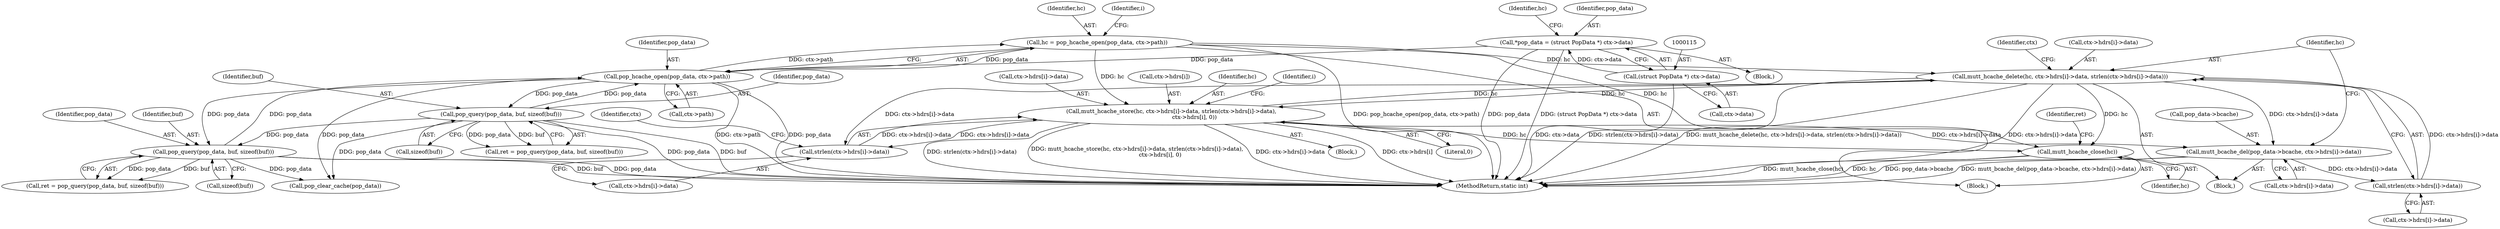 digraph "0_neomutt_9bfab35522301794483f8f9ed60820bdec9be59e_3@API" {
"1000150" [label="(Call,hc = pop_hcache_open(pop_data, ctx->path))"];
"1000152" [label="(Call,pop_hcache_open(pop_data, ctx->path))"];
"1000312" [label="(Call,pop_query(pop_data, buf, sizeof(buf)))"];
"1000228" [label="(Call,pop_query(pop_data, buf, sizeof(buf)))"];
"1000112" [label="(Call,*pop_data = (struct PopData *) ctx->data)"];
"1000114" [label="(Call,(struct PopData *) ctx->data)"];
"1000249" [label="(Call,mutt_hcache_delete(hc, ctx->hdrs[i]->data, strlen(ctx->hdrs[i]->data)))"];
"1000238" [label="(Call,mutt_bcache_del(pop_data->bcache, ctx->hdrs[i]->data))"];
"1000258" [label="(Call,strlen(ctx->hdrs[i]->data))"];
"1000275" [label="(Call,mutt_hcache_store(hc, ctx->hdrs[i]->data, strlen(ctx->hdrs[i]->data),\n                          ctx->hdrs[i], 0))"];
"1000284" [label="(Call,strlen(ctx->hdrs[i]->data))"];
"1000298" [label="(Call,mutt_hcache_close(hc))"];
"1000285" [label="(Call,ctx->hdrs[i]->data)"];
"1000116" [label="(Call,ctx->data)"];
"1000310" [label="(Call,ret = pop_query(pop_data, buf, sizeof(buf)))"];
"1000251" [label="(Call,ctx->hdrs[i]->data)"];
"1000284" [label="(Call,strlen(ctx->hdrs[i]->data))"];
"1000230" [label="(Identifier,buf)"];
"1000112" [label="(Call,*pop_data = (struct PopData *) ctx->data)"];
"1000114" [label="(Call,(struct PopData *) ctx->data)"];
"1000242" [label="(Call,ctx->hdrs[i]->data)"];
"1000249" [label="(Call,mutt_hcache_delete(hc, ctx->hdrs[i]->data, strlen(ctx->hdrs[i]->data)))"];
"1000239" [label="(Call,pop_data->bcache)"];
"1000179" [label="(Identifier,i)"];
"1000131" [label="(Block,)"];
"1000237" [label="(Block,)"];
"1000228" [label="(Call,pop_query(pop_data, buf, sizeof(buf)))"];
"1000298" [label="(Call,mutt_hcache_close(hc))"];
"1000297" [label="(Literal,0)"];
"1000274" [label="(Block,)"];
"1000258" [label="(Call,strlen(ctx->hdrs[i]->data))"];
"1000277" [label="(Call,ctx->hdrs[i]->data)"];
"1000315" [label="(Call,sizeof(buf))"];
"1000270" [label="(Identifier,ctx)"];
"1000151" [label="(Identifier,hc)"];
"1000275" [label="(Call,mutt_hcache_store(hc, ctx->hdrs[i]->data, strlen(ctx->hdrs[i]->data),\n                          ctx->hdrs[i], 0))"];
"1000150" [label="(Call,hc = pop_hcache_open(pop_data, ctx->path))"];
"1000229" [label="(Identifier,pop_data)"];
"1000226" [label="(Call,ret = pop_query(pop_data, buf, sizeof(buf)))"];
"1000327" [label="(Call,pop_clear_cache(pop_data))"];
"1000154" [label="(Call,ctx->path)"];
"1000122" [label="(Identifier,hc)"];
"1000152" [label="(Call,pop_hcache_open(pop_data, ctx->path))"];
"1000292" [label="(Call,ctx->hdrs[i])"];
"1000238" [label="(Call,mutt_bcache_del(pop_data->bcache, ctx->hdrs[i]->data))"];
"1000153" [label="(Identifier,pop_data)"];
"1000314" [label="(Identifier,buf)"];
"1000312" [label="(Call,pop_query(pop_data, buf, sizeof(buf)))"];
"1000103" [label="(Block,)"];
"1000313" [label="(Identifier,pop_data)"];
"1000299" [label="(Identifier,hc)"];
"1000302" [label="(Identifier,ret)"];
"1000294" [label="(Identifier,ctx)"];
"1000259" [label="(Call,ctx->hdrs[i]->data)"];
"1000350" [label="(MethodReturn,static int)"];
"1000231" [label="(Call,sizeof(buf))"];
"1000113" [label="(Identifier,pop_data)"];
"1000250" [label="(Identifier,hc)"];
"1000160" [label="(Identifier,i)"];
"1000276" [label="(Identifier,hc)"];
"1000150" -> "1000131"  [label="AST: "];
"1000150" -> "1000152"  [label="CFG: "];
"1000151" -> "1000150"  [label="AST: "];
"1000152" -> "1000150"  [label="AST: "];
"1000160" -> "1000150"  [label="CFG: "];
"1000150" -> "1000350"  [label="DDG: pop_hcache_open(pop_data, ctx->path)"];
"1000152" -> "1000150"  [label="DDG: pop_data"];
"1000152" -> "1000150"  [label="DDG: ctx->path"];
"1000150" -> "1000249"  [label="DDG: hc"];
"1000150" -> "1000275"  [label="DDG: hc"];
"1000150" -> "1000298"  [label="DDG: hc"];
"1000152" -> "1000154"  [label="CFG: "];
"1000153" -> "1000152"  [label="AST: "];
"1000154" -> "1000152"  [label="AST: "];
"1000152" -> "1000350"  [label="DDG: pop_data"];
"1000152" -> "1000350"  [label="DDG: ctx->path"];
"1000312" -> "1000152"  [label="DDG: pop_data"];
"1000228" -> "1000152"  [label="DDG: pop_data"];
"1000112" -> "1000152"  [label="DDG: pop_data"];
"1000152" -> "1000228"  [label="DDG: pop_data"];
"1000152" -> "1000312"  [label="DDG: pop_data"];
"1000152" -> "1000327"  [label="DDG: pop_data"];
"1000312" -> "1000310"  [label="AST: "];
"1000312" -> "1000315"  [label="CFG: "];
"1000313" -> "1000312"  [label="AST: "];
"1000314" -> "1000312"  [label="AST: "];
"1000315" -> "1000312"  [label="AST: "];
"1000310" -> "1000312"  [label="CFG: "];
"1000312" -> "1000350"  [label="DDG: pop_data"];
"1000312" -> "1000350"  [label="DDG: buf"];
"1000312" -> "1000310"  [label="DDG: pop_data"];
"1000312" -> "1000310"  [label="DDG: buf"];
"1000228" -> "1000312"  [label="DDG: pop_data"];
"1000312" -> "1000327"  [label="DDG: pop_data"];
"1000228" -> "1000226"  [label="AST: "];
"1000228" -> "1000231"  [label="CFG: "];
"1000229" -> "1000228"  [label="AST: "];
"1000230" -> "1000228"  [label="AST: "];
"1000231" -> "1000228"  [label="AST: "];
"1000226" -> "1000228"  [label="CFG: "];
"1000228" -> "1000350"  [label="DDG: pop_data"];
"1000228" -> "1000350"  [label="DDG: buf"];
"1000228" -> "1000226"  [label="DDG: pop_data"];
"1000228" -> "1000226"  [label="DDG: buf"];
"1000228" -> "1000327"  [label="DDG: pop_data"];
"1000112" -> "1000103"  [label="AST: "];
"1000112" -> "1000114"  [label="CFG: "];
"1000113" -> "1000112"  [label="AST: "];
"1000114" -> "1000112"  [label="AST: "];
"1000122" -> "1000112"  [label="CFG: "];
"1000112" -> "1000350"  [label="DDG: (struct PopData *) ctx->data"];
"1000112" -> "1000350"  [label="DDG: pop_data"];
"1000114" -> "1000112"  [label="DDG: ctx->data"];
"1000114" -> "1000116"  [label="CFG: "];
"1000115" -> "1000114"  [label="AST: "];
"1000116" -> "1000114"  [label="AST: "];
"1000114" -> "1000350"  [label="DDG: ctx->data"];
"1000249" -> "1000237"  [label="AST: "];
"1000249" -> "1000258"  [label="CFG: "];
"1000250" -> "1000249"  [label="AST: "];
"1000251" -> "1000249"  [label="AST: "];
"1000258" -> "1000249"  [label="AST: "];
"1000270" -> "1000249"  [label="CFG: "];
"1000249" -> "1000350"  [label="DDG: ctx->hdrs[i]->data"];
"1000249" -> "1000350"  [label="DDG: strlen(ctx->hdrs[i]->data)"];
"1000249" -> "1000350"  [label="DDG: mutt_hcache_delete(hc, ctx->hdrs[i]->data, strlen(ctx->hdrs[i]->data))"];
"1000249" -> "1000238"  [label="DDG: ctx->hdrs[i]->data"];
"1000275" -> "1000249"  [label="DDG: hc"];
"1000258" -> "1000249"  [label="DDG: ctx->hdrs[i]->data"];
"1000249" -> "1000275"  [label="DDG: hc"];
"1000249" -> "1000284"  [label="DDG: ctx->hdrs[i]->data"];
"1000249" -> "1000298"  [label="DDG: hc"];
"1000238" -> "1000237"  [label="AST: "];
"1000238" -> "1000242"  [label="CFG: "];
"1000239" -> "1000238"  [label="AST: "];
"1000242" -> "1000238"  [label="AST: "];
"1000250" -> "1000238"  [label="CFG: "];
"1000238" -> "1000350"  [label="DDG: pop_data->bcache"];
"1000238" -> "1000350"  [label="DDG: mutt_bcache_del(pop_data->bcache, ctx->hdrs[i]->data)"];
"1000275" -> "1000238"  [label="DDG: ctx->hdrs[i]->data"];
"1000238" -> "1000258"  [label="DDG: ctx->hdrs[i]->data"];
"1000258" -> "1000259"  [label="CFG: "];
"1000259" -> "1000258"  [label="AST: "];
"1000275" -> "1000274"  [label="AST: "];
"1000275" -> "1000297"  [label="CFG: "];
"1000276" -> "1000275"  [label="AST: "];
"1000277" -> "1000275"  [label="AST: "];
"1000284" -> "1000275"  [label="AST: "];
"1000292" -> "1000275"  [label="AST: "];
"1000297" -> "1000275"  [label="AST: "];
"1000179" -> "1000275"  [label="CFG: "];
"1000275" -> "1000350"  [label="DDG: ctx->hdrs[i]"];
"1000275" -> "1000350"  [label="DDG: strlen(ctx->hdrs[i]->data)"];
"1000275" -> "1000350"  [label="DDG: mutt_hcache_store(hc, ctx->hdrs[i]->data, strlen(ctx->hdrs[i]->data),\n                          ctx->hdrs[i], 0)"];
"1000275" -> "1000350"  [label="DDG: ctx->hdrs[i]->data"];
"1000284" -> "1000275"  [label="DDG: ctx->hdrs[i]->data"];
"1000275" -> "1000284"  [label="DDG: ctx->hdrs[i]->data"];
"1000275" -> "1000298"  [label="DDG: hc"];
"1000284" -> "1000285"  [label="CFG: "];
"1000285" -> "1000284"  [label="AST: "];
"1000294" -> "1000284"  [label="CFG: "];
"1000298" -> "1000131"  [label="AST: "];
"1000298" -> "1000299"  [label="CFG: "];
"1000299" -> "1000298"  [label="AST: "];
"1000302" -> "1000298"  [label="CFG: "];
"1000298" -> "1000350"  [label="DDG: mutt_hcache_close(hc)"];
"1000298" -> "1000350"  [label="DDG: hc"];
}
